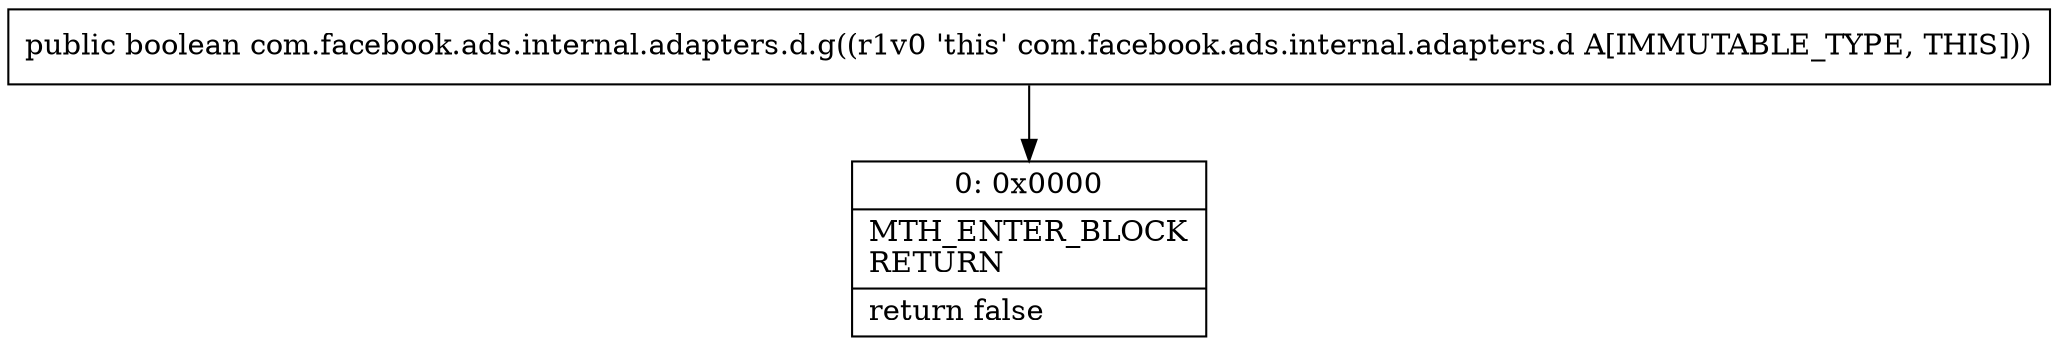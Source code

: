 digraph "CFG forcom.facebook.ads.internal.adapters.d.g()Z" {
Node_0 [shape=record,label="{0\:\ 0x0000|MTH_ENTER_BLOCK\lRETURN\l|return false\l}"];
MethodNode[shape=record,label="{public boolean com.facebook.ads.internal.adapters.d.g((r1v0 'this' com.facebook.ads.internal.adapters.d A[IMMUTABLE_TYPE, THIS])) }"];
MethodNode -> Node_0;
}

